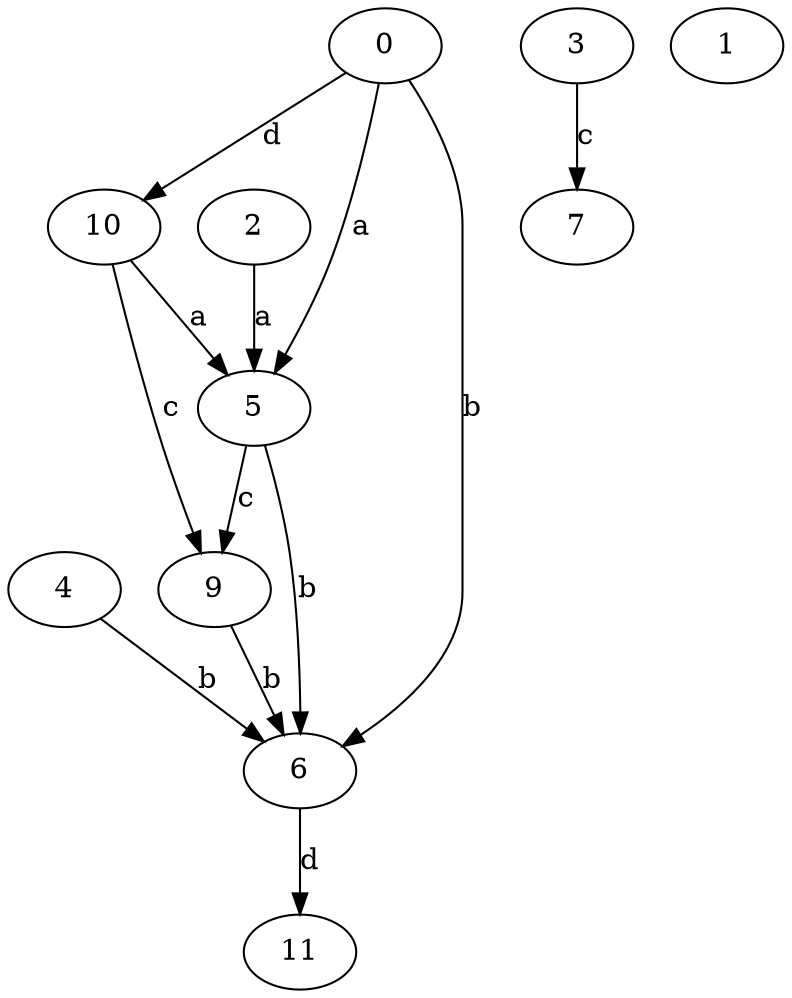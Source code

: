 strict digraph  {
4;
5;
6;
7;
0;
1;
9;
10;
11;
2;
3;
4 -> 6  [label=b];
5 -> 6  [label=b];
5 -> 9  [label=c];
6 -> 11  [label=d];
0 -> 5  [label=a];
0 -> 6  [label=b];
0 -> 10  [label=d];
9 -> 6  [label=b];
10 -> 5  [label=a];
10 -> 9  [label=c];
2 -> 5  [label=a];
3 -> 7  [label=c];
}
